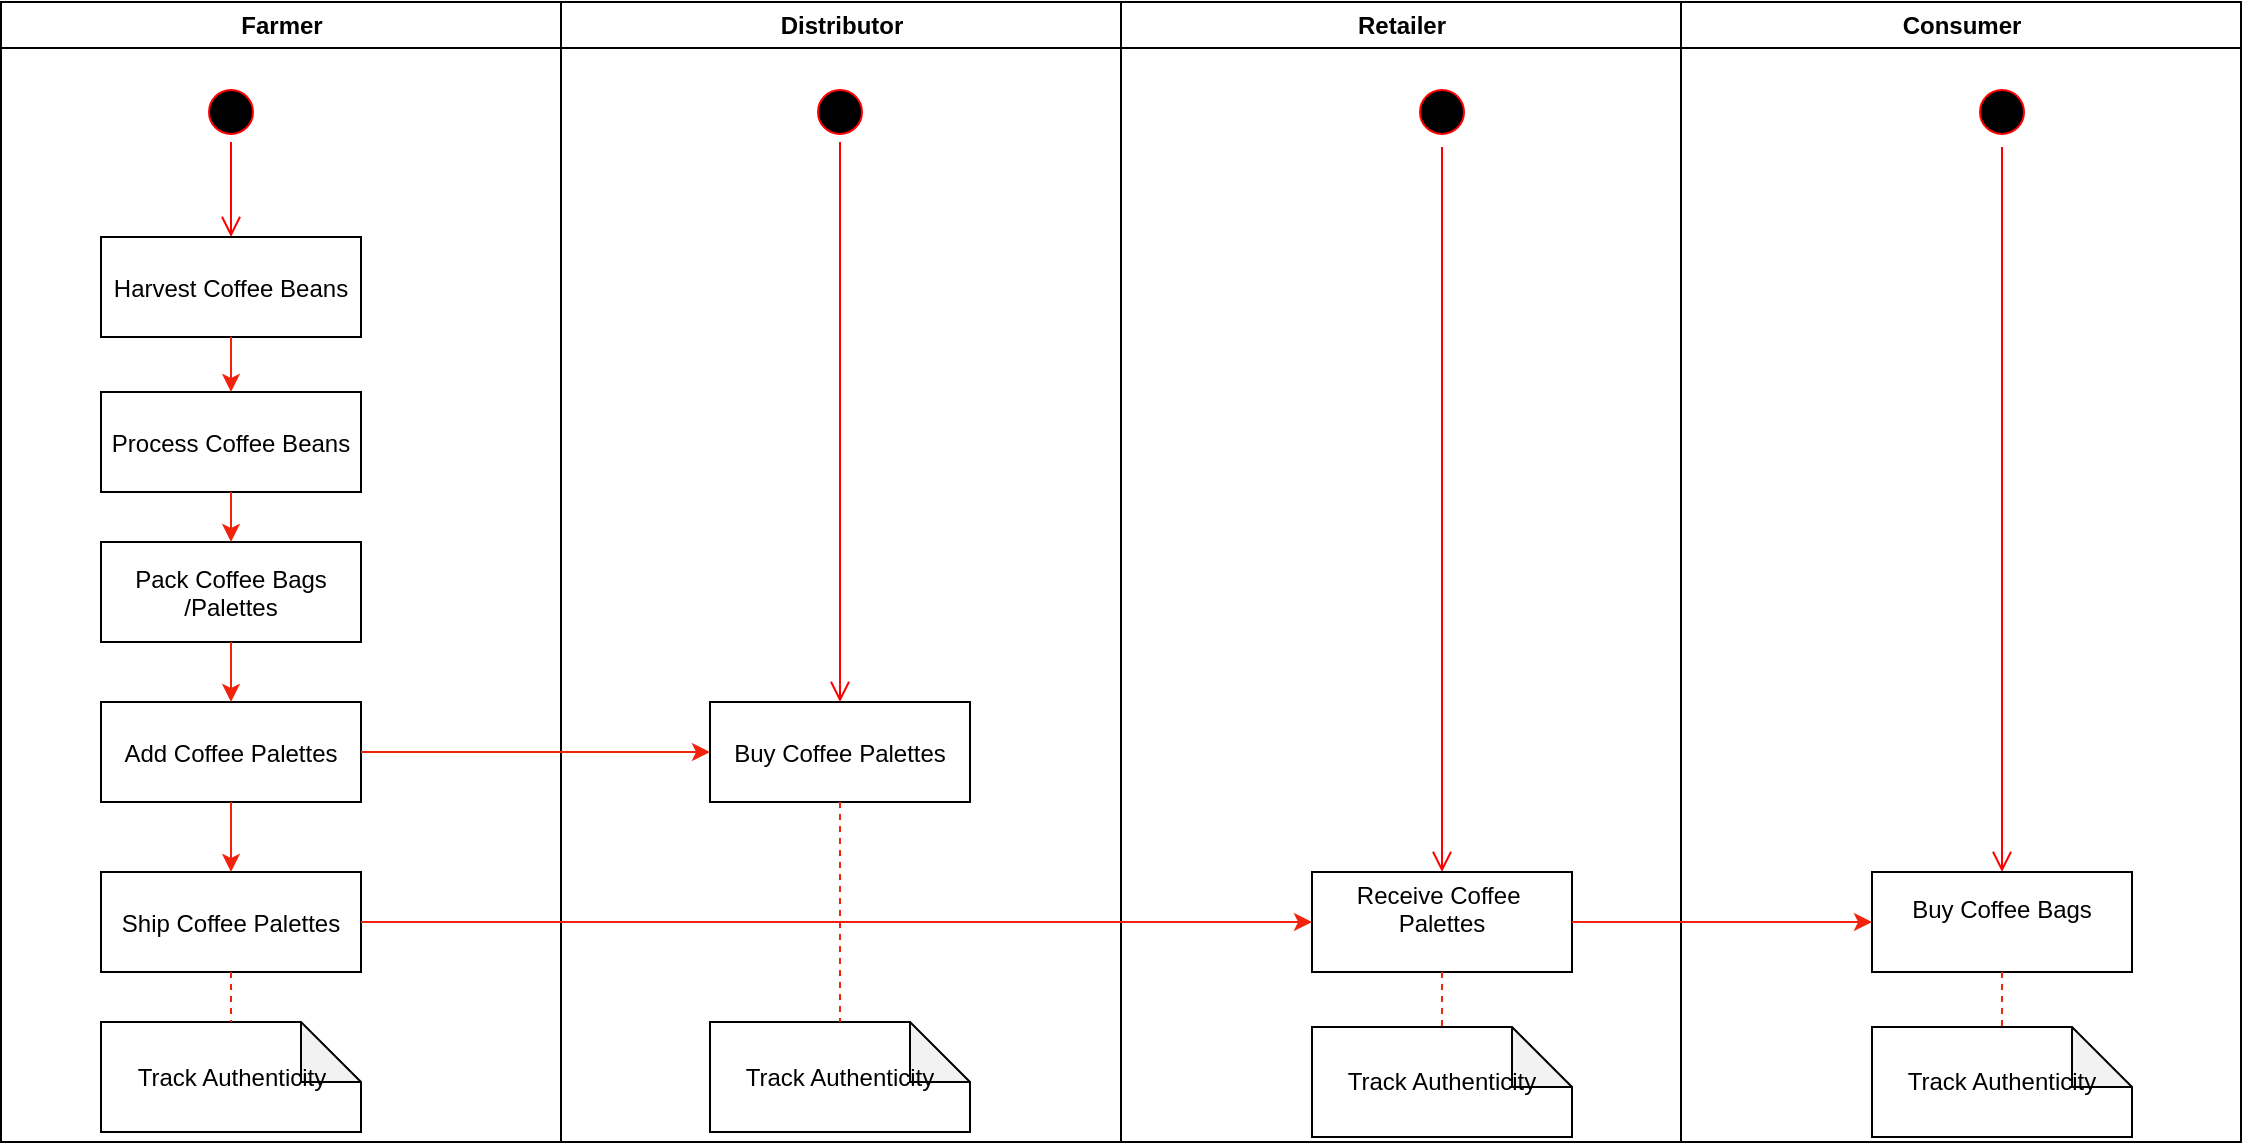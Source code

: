 <mxfile version="10.6.7" type="device"><diagram name="Page-1" id="e7e014a7-5840-1c2e-5031-d8a46d1fe8dd"><mxGraphModel dx="516" dy="601" grid="1" gridSize="10" guides="1" tooltips="1" connect="1" arrows="1" fold="1" page="1" pageScale="1" pageWidth="1169" pageHeight="826" background="#ffffff" math="0" shadow="0"><root><mxCell id="0"/><mxCell id="1" parent="0"/><mxCell id="2" value="Farmer" style="swimlane;whiteSpace=wrap" parent="1" vertex="1"><mxGeometry x="164.5" y="128" width="280" height="570" as="geometry"/></mxCell><mxCell id="5" value="" style="ellipse;shape=startState;fillColor=#000000;strokeColor=#ff0000;" parent="2" vertex="1"><mxGeometry x="100" y="40" width="30" height="30" as="geometry"/></mxCell><mxCell id="6" value="" style="edgeStyle=elbowEdgeStyle;elbow=horizontal;verticalAlign=bottom;endArrow=open;endSize=8;strokeColor=#FF0000;endFill=1;rounded=0" parent="2" source="5" target="7" edge="1"><mxGeometry x="100" y="40" as="geometry"><mxPoint x="115" y="110" as="targetPoint"/></mxGeometry></mxCell><mxCell id="7" value="Harvest Coffee Beans" style="" parent="2" vertex="1"><mxGeometry x="50" y="117.5" width="130" height="50" as="geometry"/></mxCell><mxCell id="54O05txcNWWsxx1dixjg-42" value="Process Coffee Beans" style="" vertex="1" parent="2"><mxGeometry x="50" y="195" width="130" height="50" as="geometry"/></mxCell><mxCell id="54O05txcNWWsxx1dixjg-46" value="" style="endArrow=classic;html=1;exitX=0.5;exitY=1;exitDx=0;exitDy=0;entryX=0.5;entryY=0;entryDx=0;entryDy=0;fillColor=#f8cecc;strokeColor=#F2230C;" edge="1" parent="2" source="7" target="54O05txcNWWsxx1dixjg-42"><mxGeometry width="50" height="50" relative="1" as="geometry"><mxPoint x="-4.5" y="642" as="sourcePoint"/><mxPoint x="45.5" y="592" as="targetPoint"/></mxGeometry></mxCell><mxCell id="54O05txcNWWsxx1dixjg-47" value="Pack Coffee Bags&#10;/Palettes" style="" vertex="1" parent="2"><mxGeometry x="50" y="270" width="130" height="50" as="geometry"/></mxCell><mxCell id="54O05txcNWWsxx1dixjg-48" value="Add Coffee Palettes" style="" vertex="1" parent="2"><mxGeometry x="50" y="350" width="130" height="50" as="geometry"/></mxCell><mxCell id="54O05txcNWWsxx1dixjg-49" value="" style="endArrow=classic;html=1;exitX=0.5;exitY=1;exitDx=0;exitDy=0;entryX=0.5;entryY=0;entryDx=0;entryDy=0;fillColor=#f8cecc;strokeColor=#F2230C;" edge="1" parent="2" source="54O05txcNWWsxx1dixjg-47" target="54O05txcNWWsxx1dixjg-48"><mxGeometry width="50" height="50" relative="1" as="geometry"><mxPoint x="-169" y="713" as="sourcePoint"/><mxPoint x="-119" y="663" as="targetPoint"/></mxGeometry></mxCell><mxCell id="54O05txcNWWsxx1dixjg-50" value="" style="endArrow=classic;html=1;strokeColor=#F2230C;entryX=0.5;entryY=0;entryDx=0;entryDy=0;exitX=0.5;exitY=1;exitDx=0;exitDy=0;" edge="1" parent="2" source="54O05txcNWWsxx1dixjg-42" target="54O05txcNWWsxx1dixjg-47"><mxGeometry width="50" height="50" relative="1" as="geometry"><mxPoint x="-4.5" y="642" as="sourcePoint"/><mxPoint x="45.5" y="592" as="targetPoint"/></mxGeometry></mxCell><mxCell id="54O05txcNWWsxx1dixjg-51" value="Ship Coffee Palettes" style="" vertex="1" parent="2"><mxGeometry x="50" y="435" width="130" height="50" as="geometry"/></mxCell><mxCell id="54O05txcNWWsxx1dixjg-52" value="" style="endArrow=classic;html=1;entryX=0.5;entryY=0;entryDx=0;entryDy=0;fillColor=#f8cecc;strokeColor=#F2230C;" edge="1" parent="2" target="54O05txcNWWsxx1dixjg-51" source="54O05txcNWWsxx1dixjg-48"><mxGeometry width="50" height="50" relative="1" as="geometry"><mxPoint x="115.5" y="405" as="sourcePoint"/><mxPoint x="-283.5" y="620" as="targetPoint"/></mxGeometry></mxCell><mxCell id="54O05txcNWWsxx1dixjg-53" value="Track Authenticity" style="shape=note;whiteSpace=wrap;html=1;backgroundOutline=1;darkOpacity=0.05;" vertex="1" parent="2"><mxGeometry x="50" y="510" width="130" height="55" as="geometry"/></mxCell><mxCell id="54O05txcNWWsxx1dixjg-54" value="" style="endArrow=none;dashed=1;html=1;strokeColor=#F2230C;entryX=0.5;entryY=0;entryDx=0;entryDy=0;entryPerimeter=0;exitX=0.5;exitY=1;exitDx=0;exitDy=0;" edge="1" parent="2" source="54O05txcNWWsxx1dixjg-51" target="54O05txcNWWsxx1dixjg-53"><mxGeometry width="50" height="50" relative="1" as="geometry"><mxPoint x="-4.5" y="642" as="sourcePoint"/><mxPoint x="45.5" y="592" as="targetPoint"/></mxGeometry></mxCell><mxCell id="3" value="Distributor" style="swimlane;whiteSpace=wrap" parent="1" vertex="1"><mxGeometry x="444.5" y="128" width="280" height="570" as="geometry"/></mxCell><mxCell id="13" value="" style="ellipse;shape=startState;fillColor=#000000;strokeColor=#ff0000;" parent="3" vertex="1"><mxGeometry x="124.5" y="40" width="30" height="30" as="geometry"/></mxCell><mxCell id="54O05txcNWWsxx1dixjg-55" value="" style="edgeStyle=elbowEdgeStyle;elbow=horizontal;verticalAlign=bottom;endArrow=open;endSize=8;strokeColor=#FF0000;endFill=1;rounded=0;entryX=0.5;entryY=0;entryDx=0;entryDy=0;" edge="1" parent="3" source="13" target="54O05txcNWWsxx1dixjg-56"><mxGeometry x="-40" y="-76" as="geometry"><mxPoint x="140.5" y="112" as="targetPoint"/><mxPoint x="139.5" y="82" as="sourcePoint"/></mxGeometry></mxCell><mxCell id="54O05txcNWWsxx1dixjg-56" value="Buy Coffee Palettes" style="" vertex="1" parent="3"><mxGeometry x="74.5" y="350" width="130" height="50" as="geometry"/></mxCell><mxCell id="54O05txcNWWsxx1dixjg-58" value="Track Authenticity" style="shape=note;whiteSpace=wrap;html=1;backgroundOutline=1;darkOpacity=0.05;" vertex="1" parent="3"><mxGeometry x="74.5" y="510" width="130" height="55" as="geometry"/></mxCell><mxCell id="54O05txcNWWsxx1dixjg-59" value="" style="endArrow=none;dashed=1;html=1;strokeColor=#F2230C;entryX=0.5;entryY=0;entryDx=0;entryDy=0;entryPerimeter=0;exitX=0.5;exitY=1;exitDx=0;exitDy=0;" edge="1" parent="3" target="54O05txcNWWsxx1dixjg-58" source="54O05txcNWWsxx1dixjg-56"><mxGeometry width="50" height="50" relative="1" as="geometry"><mxPoint x="140" y="485" as="sourcePoint"/><mxPoint x="-94.5" y="464" as="targetPoint"/></mxGeometry></mxCell><mxCell id="4" value="Retailer" style="swimlane;whiteSpace=wrap" parent="1" vertex="1"><mxGeometry x="724.5" y="128" width="280" height="570" as="geometry"/></mxCell><mxCell id="54O05txcNWWsxx1dixjg-60" value="" style="edgeStyle=elbowEdgeStyle;elbow=horizontal;verticalAlign=bottom;endArrow=open;endSize=8;strokeColor=#FF0000;endFill=1;rounded=0;entryX=0.5;entryY=0;entryDx=0;entryDy=0;" edge="1" parent="4" target="54O05txcNWWsxx1dixjg-61"><mxGeometry x="-463.5" y="-201.5" as="geometry"><mxPoint x="-283" y="-13.5" as="targetPoint"/><mxPoint x="160.5" y="72.5" as="sourcePoint"/></mxGeometry></mxCell><mxCell id="54O05txcNWWsxx1dixjg-61" value="Receive Coffee &#10;Palettes&#10;" style="" vertex="1" parent="4"><mxGeometry x="95.5" y="435" width="130" height="50" as="geometry"/></mxCell><mxCell id="54O05txcNWWsxx1dixjg-62" value="Track Authenticity" style="shape=note;whiteSpace=wrap;html=1;backgroundOutline=1;darkOpacity=0.05;" vertex="1" parent="4"><mxGeometry x="95.5" y="512.5" width="130" height="55" as="geometry"/></mxCell><mxCell id="54O05txcNWWsxx1dixjg-63" value="" style="endArrow=none;dashed=1;html=1;strokeColor=#F2230C;entryX=0.5;entryY=0;entryDx=0;entryDy=0;entryPerimeter=0;exitX=0.5;exitY=1;exitDx=0;exitDy=0;" edge="1" parent="4" source="54O05txcNWWsxx1dixjg-61" target="54O05txcNWWsxx1dixjg-62"><mxGeometry width="50" height="50" relative="1" as="geometry"><mxPoint x="-283.5" y="359.5" as="sourcePoint"/><mxPoint x="-518" y="338.5" as="targetPoint"/></mxGeometry></mxCell><mxCell id="54O05txcNWWsxx1dixjg-64" value="" style="ellipse;shape=startState;fillColor=#000000;strokeColor=#ff0000;" vertex="1" parent="4"><mxGeometry x="145.5" y="40" width="30" height="30" as="geometry"/></mxCell><mxCell id="54O05txcNWWsxx1dixjg-57" value="" style="endArrow=classic;html=1;strokeColor=#F2230C;entryX=0;entryY=0.5;entryDx=0;entryDy=0;exitX=1;exitY=0.5;exitDx=0;exitDy=0;" edge="1" parent="1" source="54O05txcNWWsxx1dixjg-48" target="54O05txcNWWsxx1dixjg-56"><mxGeometry width="50" height="50" relative="1" as="geometry"><mxPoint x="160" y="770" as="sourcePoint"/><mxPoint x="210" y="720" as="targetPoint"/></mxGeometry></mxCell><mxCell id="54O05txcNWWsxx1dixjg-65" value="" style="endArrow=classic;html=1;strokeColor=#F2230C;exitX=1;exitY=0.5;exitDx=0;exitDy=0;" edge="1" parent="1" source="54O05txcNWWsxx1dixjg-51" target="54O05txcNWWsxx1dixjg-61"><mxGeometry width="50" height="50" relative="1" as="geometry"><mxPoint x="160" y="770" as="sourcePoint"/><mxPoint x="670" y="588" as="targetPoint"/></mxGeometry></mxCell><mxCell id="54O05txcNWWsxx1dixjg-66" value="Consumer" style="swimlane;whiteSpace=wrap" vertex="1" parent="1"><mxGeometry x="1004.5" y="128" width="280" height="570" as="geometry"/></mxCell><mxCell id="54O05txcNWWsxx1dixjg-67" value="" style="edgeStyle=elbowEdgeStyle;elbow=horizontal;verticalAlign=bottom;endArrow=open;endSize=8;strokeColor=#FF0000;endFill=1;rounded=0;entryX=0.5;entryY=0;entryDx=0;entryDy=0;" edge="1" parent="54O05txcNWWsxx1dixjg-66" target="54O05txcNWWsxx1dixjg-68"><mxGeometry x="-463.5" y="-201.5" as="geometry"><mxPoint x="-283" y="-13.5" as="targetPoint"/><mxPoint x="160.5" y="72.5" as="sourcePoint"/></mxGeometry></mxCell><mxCell id="54O05txcNWWsxx1dixjg-68" value="Buy Coffee Bags&#10;" style="" vertex="1" parent="54O05txcNWWsxx1dixjg-66"><mxGeometry x="95.5" y="435" width="130" height="50" as="geometry"/></mxCell><mxCell id="54O05txcNWWsxx1dixjg-69" value="Track Authenticity" style="shape=note;whiteSpace=wrap;html=1;backgroundOutline=1;darkOpacity=0.05;" vertex="1" parent="54O05txcNWWsxx1dixjg-66"><mxGeometry x="95.5" y="512.5" width="130" height="55" as="geometry"/></mxCell><mxCell id="54O05txcNWWsxx1dixjg-70" value="" style="endArrow=none;dashed=1;html=1;strokeColor=#F2230C;entryX=0.5;entryY=0;entryDx=0;entryDy=0;entryPerimeter=0;exitX=0.5;exitY=1;exitDx=0;exitDy=0;" edge="1" parent="54O05txcNWWsxx1dixjg-66" source="54O05txcNWWsxx1dixjg-68" target="54O05txcNWWsxx1dixjg-69"><mxGeometry width="50" height="50" relative="1" as="geometry"><mxPoint x="-283.5" y="359.5" as="sourcePoint"/><mxPoint x="-518" y="338.5" as="targetPoint"/></mxGeometry></mxCell><mxCell id="54O05txcNWWsxx1dixjg-71" value="" style="ellipse;shape=startState;fillColor=#000000;strokeColor=#ff0000;" vertex="1" parent="54O05txcNWWsxx1dixjg-66"><mxGeometry x="145.5" y="40" width="30" height="30" as="geometry"/></mxCell><mxCell id="54O05txcNWWsxx1dixjg-72" value="" style="endArrow=classic;html=1;strokeColor=#F2230C;entryX=0;entryY=0.5;entryDx=0;entryDy=0;exitX=1;exitY=0.5;exitDx=0;exitDy=0;" edge="1" parent="1" source="54O05txcNWWsxx1dixjg-61" target="54O05txcNWWsxx1dixjg-68"><mxGeometry width="50" height="50" relative="1" as="geometry"><mxPoint x="630" y="770" as="sourcePoint"/><mxPoint x="680" y="720" as="targetPoint"/></mxGeometry></mxCell></root></mxGraphModel></diagram></mxfile>